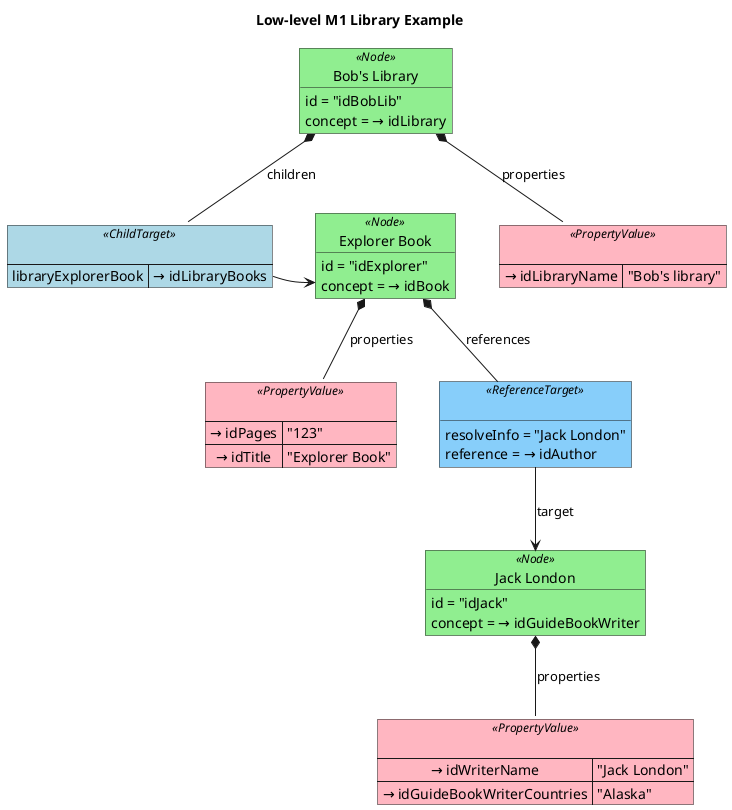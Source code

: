 @startuml
' Library

title Low-level M1 Library Example

skinparam object {
    BackgroundColor<<Node>> LightGreen
    BackgroundColor<<ReferenceTarget>> LightSkyBlue
}
skinparam map {
    BackgroundColor<<PropertyValue>> LightPink
    BackgroundColor<<ChildTarget>> LightBlue
}

object "Bob's Library" as library<<Node>> {
    id = "idBobLib"
    concept = → idLibrary
}

map " " as libraryProperties<<PropertyValue>> {
    → idLibraryName => "Bob's library"
}
library *-- libraryProperties: properties

' Explorer book

object "Explorer Book" as explorerBook<<Node>> {
    id = "idExplorer"
    concept = → idBook
}

map " " as explorerBookProperties<<PropertyValue>> {
    → idPages => "123"
    → idTitle => "Explorer Book"
}
explorerBook *-- explorerBookProperties: properties

map " " as libraryChildren<<ChildTarget>> {
    libraryExplorerBook => → idLibraryBooks
}
library *-- libraryChildren: children
libraryChildren::libraryExplorerBook -> explorerBook


object " " as explorerBookAuthor<<ReferenceTarget>> {
    resolveInfo = "Jack London"
    reference = → idAuthor
}
explorerBook *-- explorerBookAuthor: references

' Jack London
object "Jack London" as jackLondon<<Node>> {
    id = "idJack"
    concept = → idGuideBookWriter
}

map " " as jackLondonProperties<<PropertyValue>> {
    → idWriterName => "Jack London"
    → idGuideBookWriterCountries => "Alaska"
}
jackLondon *-- jackLondonProperties: properties

explorerBookAuthor --> jackLondon: target

@enduml
